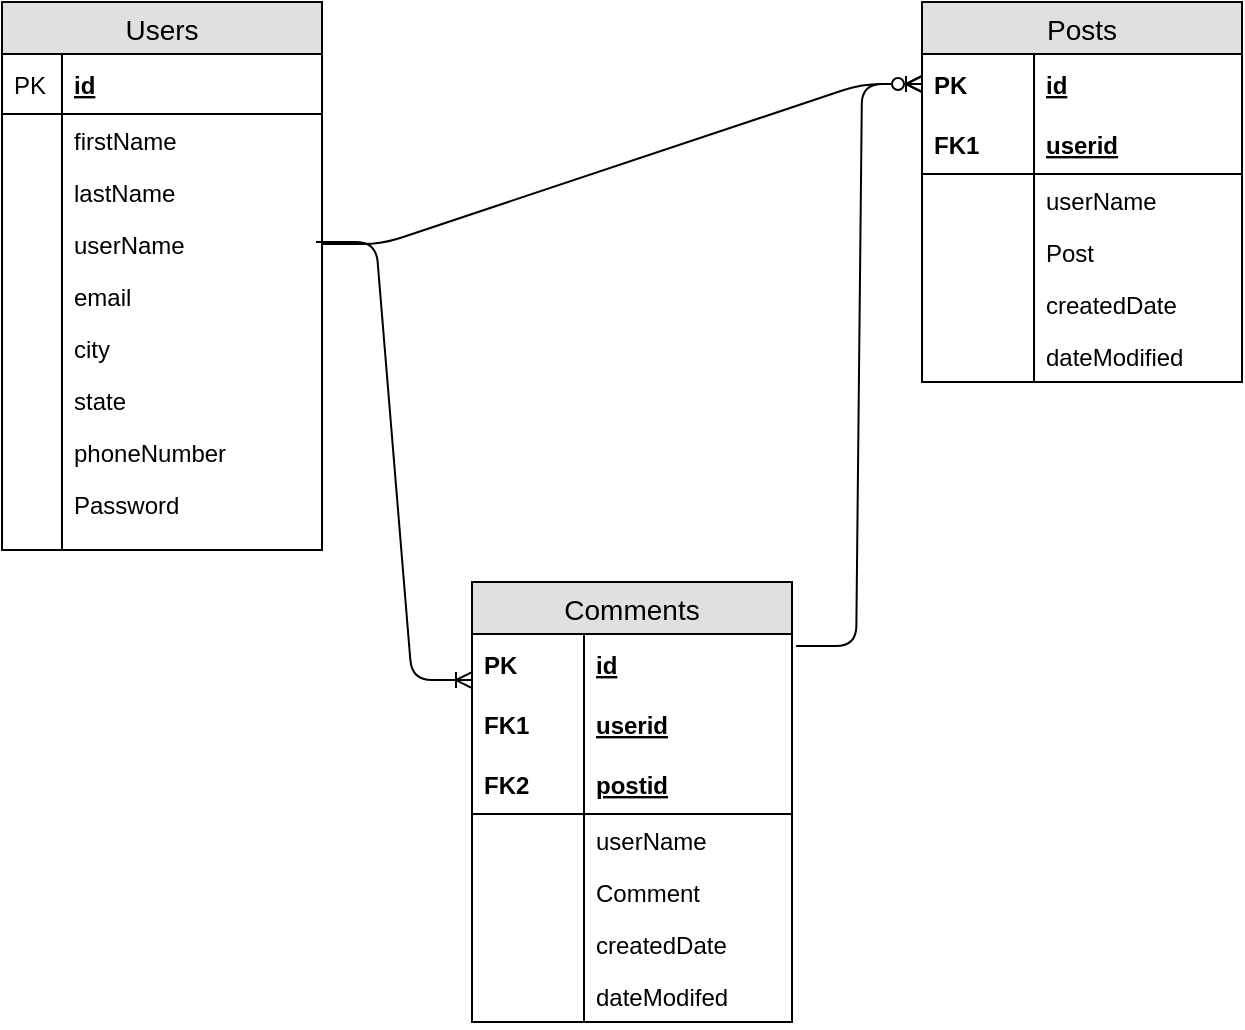 <mxfile version="12.9.3" type="github">
  <diagram id="hesptHQpK7I5NMOxNdJ-" name="Page-1">
    <mxGraphModel dx="780" dy="1570" grid="1" gridSize="10" guides="1" tooltips="1" connect="1" arrows="1" fold="1" page="1" pageScale="1" pageWidth="850" pageHeight="1100" math="0" shadow="0">
      <root>
        <mxCell id="0" />
        <mxCell id="1" parent="0" />
        <mxCell id="-l_yyOlcEPSfnL5-kBwv-1" value="Users" style="swimlane;fontStyle=0;childLayout=stackLayout;horizontal=1;startSize=26;fillColor=#e0e0e0;horizontalStack=0;resizeParent=1;resizeParentMax=0;resizeLast=0;collapsible=1;marginBottom=0;swimlaneFillColor=#ffffff;align=center;fontSize=14;" parent="1" vertex="1">
          <mxGeometry x="30" y="-60" width="160" height="274" as="geometry" />
        </mxCell>
        <mxCell id="-l_yyOlcEPSfnL5-kBwv-2" value="id" style="shape=partialRectangle;top=0;left=0;right=0;bottom=1;align=left;verticalAlign=middle;fillColor=none;spacingLeft=34;spacingRight=4;overflow=hidden;rotatable=0;points=[[0,0.5],[1,0.5]];portConstraint=eastwest;dropTarget=0;fontStyle=5;fontSize=12;" parent="-l_yyOlcEPSfnL5-kBwv-1" vertex="1">
          <mxGeometry y="26" width="160" height="30" as="geometry" />
        </mxCell>
        <mxCell id="-l_yyOlcEPSfnL5-kBwv-3" value="PK" style="shape=partialRectangle;top=0;left=0;bottom=0;fillColor=none;align=left;verticalAlign=middle;spacingLeft=4;spacingRight=4;overflow=hidden;rotatable=0;points=[];portConstraint=eastwest;part=1;fontSize=12;" parent="-l_yyOlcEPSfnL5-kBwv-2" vertex="1" connectable="0">
          <mxGeometry width="30" height="30" as="geometry" />
        </mxCell>
        <mxCell id="-l_yyOlcEPSfnL5-kBwv-4" value="firstName" style="shape=partialRectangle;top=0;left=0;right=0;bottom=0;align=left;verticalAlign=top;fillColor=none;spacingLeft=34;spacingRight=4;overflow=hidden;rotatable=0;points=[[0,0.5],[1,0.5]];portConstraint=eastwest;dropTarget=0;fontSize=12;" parent="-l_yyOlcEPSfnL5-kBwv-1" vertex="1">
          <mxGeometry y="56" width="160" height="26" as="geometry" />
        </mxCell>
        <mxCell id="-l_yyOlcEPSfnL5-kBwv-5" value="" style="shape=partialRectangle;top=0;left=0;bottom=0;fillColor=none;align=left;verticalAlign=top;spacingLeft=4;spacingRight=4;overflow=hidden;rotatable=0;points=[];portConstraint=eastwest;part=1;fontSize=12;" parent="-l_yyOlcEPSfnL5-kBwv-4" vertex="1" connectable="0">
          <mxGeometry width="30" height="26" as="geometry" />
        </mxCell>
        <mxCell id="-l_yyOlcEPSfnL5-kBwv-6" value="lastName" style="shape=partialRectangle;top=0;left=0;right=0;bottom=0;align=left;verticalAlign=top;fillColor=none;spacingLeft=34;spacingRight=4;overflow=hidden;rotatable=0;points=[[0,0.5],[1,0.5]];portConstraint=eastwest;dropTarget=0;fontSize=12;" parent="-l_yyOlcEPSfnL5-kBwv-1" vertex="1">
          <mxGeometry y="82" width="160" height="26" as="geometry" />
        </mxCell>
        <mxCell id="-l_yyOlcEPSfnL5-kBwv-7" value="" style="shape=partialRectangle;top=0;left=0;bottom=0;fillColor=none;align=left;verticalAlign=top;spacingLeft=4;spacingRight=4;overflow=hidden;rotatable=0;points=[];portConstraint=eastwest;part=1;fontSize=12;" parent="-l_yyOlcEPSfnL5-kBwv-6" vertex="1" connectable="0">
          <mxGeometry width="30" height="26" as="geometry" />
        </mxCell>
        <mxCell id="-l_yyOlcEPSfnL5-kBwv-8" value="userName&#xa;&#xa;" style="shape=partialRectangle;top=0;left=0;right=0;bottom=0;align=left;verticalAlign=top;fillColor=none;spacingLeft=34;spacingRight=4;overflow=hidden;rotatable=0;points=[[0,0.5],[1,0.5]];portConstraint=eastwest;dropTarget=0;fontSize=12;" parent="-l_yyOlcEPSfnL5-kBwv-1" vertex="1">
          <mxGeometry y="108" width="160" height="26" as="geometry" />
        </mxCell>
        <mxCell id="-l_yyOlcEPSfnL5-kBwv-9" value="" style="shape=partialRectangle;top=0;left=0;bottom=0;fillColor=none;align=left;verticalAlign=top;spacingLeft=4;spacingRight=4;overflow=hidden;rotatable=0;points=[];portConstraint=eastwest;part=1;fontSize=12;" parent="-l_yyOlcEPSfnL5-kBwv-8" vertex="1" connectable="0">
          <mxGeometry width="30" height="26" as="geometry" />
        </mxCell>
        <mxCell id="-l_yyOlcEPSfnL5-kBwv-23" value="email" style="shape=partialRectangle;top=0;left=0;right=0;bottom=0;align=left;verticalAlign=top;fillColor=none;spacingLeft=34;spacingRight=4;overflow=hidden;rotatable=0;points=[[0,0.5],[1,0.5]];portConstraint=eastwest;dropTarget=0;fontSize=12;" parent="-l_yyOlcEPSfnL5-kBwv-1" vertex="1">
          <mxGeometry y="134" width="160" height="26" as="geometry" />
        </mxCell>
        <mxCell id="-l_yyOlcEPSfnL5-kBwv-24" value="" style="shape=partialRectangle;top=0;left=0;bottom=0;fillColor=none;align=left;verticalAlign=top;spacingLeft=4;spacingRight=4;overflow=hidden;rotatable=0;points=[];portConstraint=eastwest;part=1;fontSize=12;" parent="-l_yyOlcEPSfnL5-kBwv-23" vertex="1" connectable="0">
          <mxGeometry width="30" height="26" as="geometry" />
        </mxCell>
        <mxCell id="-l_yyOlcEPSfnL5-kBwv-25" value="city" style="shape=partialRectangle;top=0;left=0;right=0;bottom=0;align=left;verticalAlign=top;fillColor=none;spacingLeft=34;spacingRight=4;overflow=hidden;rotatable=0;points=[[0,0.5],[1,0.5]];portConstraint=eastwest;dropTarget=0;fontSize=12;" parent="-l_yyOlcEPSfnL5-kBwv-1" vertex="1">
          <mxGeometry y="160" width="160" height="26" as="geometry" />
        </mxCell>
        <mxCell id="-l_yyOlcEPSfnL5-kBwv-26" value="" style="shape=partialRectangle;top=0;left=0;bottom=0;fillColor=none;align=left;verticalAlign=top;spacingLeft=4;spacingRight=4;overflow=hidden;rotatable=0;points=[];portConstraint=eastwest;part=1;fontSize=12;" parent="-l_yyOlcEPSfnL5-kBwv-25" vertex="1" connectable="0">
          <mxGeometry width="30" height="26" as="geometry" />
        </mxCell>
        <mxCell id="-l_yyOlcEPSfnL5-kBwv-27" value="state" style="shape=partialRectangle;top=0;left=0;right=0;bottom=0;align=left;verticalAlign=top;fillColor=none;spacingLeft=34;spacingRight=4;overflow=hidden;rotatable=0;points=[[0,0.5],[1,0.5]];portConstraint=eastwest;dropTarget=0;fontSize=12;" parent="-l_yyOlcEPSfnL5-kBwv-1" vertex="1">
          <mxGeometry y="186" width="160" height="26" as="geometry" />
        </mxCell>
        <mxCell id="-l_yyOlcEPSfnL5-kBwv-28" value="" style="shape=partialRectangle;top=0;left=0;bottom=0;fillColor=none;align=left;verticalAlign=top;spacingLeft=4;spacingRight=4;overflow=hidden;rotatable=0;points=[];portConstraint=eastwest;part=1;fontSize=12;" parent="-l_yyOlcEPSfnL5-kBwv-27" vertex="1" connectable="0">
          <mxGeometry width="30" height="26" as="geometry" />
        </mxCell>
        <mxCell id="-l_yyOlcEPSfnL5-kBwv-29" value="phoneNumber" style="shape=partialRectangle;top=0;left=0;right=0;bottom=0;align=left;verticalAlign=top;fillColor=none;spacingLeft=34;spacingRight=4;overflow=hidden;rotatable=0;points=[[0,0.5],[1,0.5]];portConstraint=eastwest;dropTarget=0;fontSize=12;" parent="-l_yyOlcEPSfnL5-kBwv-1" vertex="1">
          <mxGeometry y="212" width="160" height="26" as="geometry" />
        </mxCell>
        <mxCell id="-l_yyOlcEPSfnL5-kBwv-30" value="" style="shape=partialRectangle;top=0;left=0;bottom=0;fillColor=none;align=left;verticalAlign=top;spacingLeft=4;spacingRight=4;overflow=hidden;rotatable=0;points=[];portConstraint=eastwest;part=1;fontSize=12;" parent="-l_yyOlcEPSfnL5-kBwv-29" vertex="1" connectable="0">
          <mxGeometry width="30" height="26" as="geometry" />
        </mxCell>
        <mxCell id="-l_yyOlcEPSfnL5-kBwv-31" value="Password" style="shape=partialRectangle;top=0;left=0;right=0;bottom=0;align=left;verticalAlign=top;fillColor=none;spacingLeft=34;spacingRight=4;overflow=hidden;rotatable=0;points=[[0,0.5],[1,0.5]];portConstraint=eastwest;dropTarget=0;fontSize=12;" parent="-l_yyOlcEPSfnL5-kBwv-1" vertex="1">
          <mxGeometry y="238" width="160" height="26" as="geometry" />
        </mxCell>
        <mxCell id="-l_yyOlcEPSfnL5-kBwv-32" value="" style="shape=partialRectangle;top=0;left=0;bottom=0;fillColor=none;align=left;verticalAlign=top;spacingLeft=4;spacingRight=4;overflow=hidden;rotatable=0;points=[];portConstraint=eastwest;part=1;fontSize=12;" parent="-l_yyOlcEPSfnL5-kBwv-31" vertex="1" connectable="0">
          <mxGeometry width="30" height="26" as="geometry" />
        </mxCell>
        <mxCell id="-l_yyOlcEPSfnL5-kBwv-10" value="" style="shape=partialRectangle;top=0;left=0;right=0;bottom=0;align=left;verticalAlign=top;fillColor=none;spacingLeft=34;spacingRight=4;overflow=hidden;rotatable=0;points=[[0,0.5],[1,0.5]];portConstraint=eastwest;dropTarget=0;fontSize=12;" parent="-l_yyOlcEPSfnL5-kBwv-1" vertex="1">
          <mxGeometry y="264" width="160" height="10" as="geometry" />
        </mxCell>
        <mxCell id="-l_yyOlcEPSfnL5-kBwv-11" value="" style="shape=partialRectangle;top=0;left=0;bottom=0;fillColor=none;align=left;verticalAlign=top;spacingLeft=4;spacingRight=4;overflow=hidden;rotatable=0;points=[];portConstraint=eastwest;part=1;fontSize=12;" parent="-l_yyOlcEPSfnL5-kBwv-10" vertex="1" connectable="0">
          <mxGeometry width="30" height="10" as="geometry" />
        </mxCell>
        <mxCell id="-l_yyOlcEPSfnL5-kBwv-79" value="" style="edgeStyle=entityRelationEdgeStyle;fontSize=12;html=1;endArrow=ERoneToMany;entryX=0;entryY=0.5;entryDx=0;entryDy=0;" parent="1" source="-l_yyOlcEPSfnL5-kBwv-8" target="-l_yyOlcEPSfnL5-kBwv-34" edge="1">
          <mxGeometry width="100" height="100" relative="1" as="geometry">
            <mxPoint x="200" y="180" as="sourcePoint" />
            <mxPoint x="300" y="80" as="targetPoint" />
          </mxGeometry>
        </mxCell>
        <mxCell id="-l_yyOlcEPSfnL5-kBwv-80" value="" style="edgeStyle=entityRelationEdgeStyle;fontSize=12;html=1;endArrow=ERoneToMany;entryX=0;entryY=0.767;entryDx=0;entryDy=0;entryPerimeter=0;" parent="1" target="-l_yyOlcEPSfnL5-kBwv-51" edge="1">
          <mxGeometry width="100" height="100" relative="1" as="geometry">
            <mxPoint x="187" y="60" as="sourcePoint" />
            <mxPoint x="290" y="120" as="targetPoint" />
          </mxGeometry>
        </mxCell>
        <mxCell id="-l_yyOlcEPSfnL5-kBwv-82" value="" style="edgeStyle=entityRelationEdgeStyle;fontSize=12;html=1;endArrow=ERzeroToMany;endFill=1;exitX=1.013;exitY=0.2;exitDx=0;exitDy=0;exitPerimeter=0;entryX=0;entryY=0.5;entryDx=0;entryDy=0;" parent="1" source="-l_yyOlcEPSfnL5-kBwv-51" target="-l_yyOlcEPSfnL5-kBwv-34" edge="1">
          <mxGeometry width="100" height="100" relative="1" as="geometry">
            <mxPoint x="440" y="260" as="sourcePoint" />
            <mxPoint x="690" y="50" as="targetPoint" />
          </mxGeometry>
        </mxCell>
        <mxCell id="-l_yyOlcEPSfnL5-kBwv-33" value="Posts" style="swimlane;fontStyle=0;childLayout=stackLayout;horizontal=1;startSize=26;fillColor=#e0e0e0;horizontalStack=0;resizeParent=1;resizeParentMax=0;resizeLast=0;collapsible=1;marginBottom=0;swimlaneFillColor=#ffffff;align=center;fontSize=14;" parent="1" vertex="1">
          <mxGeometry x="490" y="-60" width="160" height="190" as="geometry" />
        </mxCell>
        <mxCell id="-l_yyOlcEPSfnL5-kBwv-34" value="id" style="shape=partialRectangle;top=0;left=0;right=0;bottom=0;align=left;verticalAlign=middle;fillColor=none;spacingLeft=60;spacingRight=4;overflow=hidden;rotatable=0;points=[[0,0.5],[1,0.5]];portConstraint=eastwest;dropTarget=0;fontStyle=5;fontSize=12;" parent="-l_yyOlcEPSfnL5-kBwv-33" vertex="1">
          <mxGeometry y="26" width="160" height="30" as="geometry" />
        </mxCell>
        <mxCell id="-l_yyOlcEPSfnL5-kBwv-35" value="PK" style="shape=partialRectangle;fontStyle=1;top=0;left=0;bottom=0;fillColor=none;align=left;verticalAlign=middle;spacingLeft=4;spacingRight=4;overflow=hidden;rotatable=0;points=[];portConstraint=eastwest;part=1;fontSize=12;" parent="-l_yyOlcEPSfnL5-kBwv-34" vertex="1" connectable="0">
          <mxGeometry width="56" height="30" as="geometry" />
        </mxCell>
        <mxCell id="-l_yyOlcEPSfnL5-kBwv-36" value="userid" style="shape=partialRectangle;top=0;left=0;right=0;bottom=1;align=left;verticalAlign=middle;fillColor=none;spacingLeft=60;spacingRight=4;overflow=hidden;rotatable=0;points=[[0,0.5],[1,0.5]];portConstraint=eastwest;dropTarget=0;fontStyle=5;fontSize=12;" parent="-l_yyOlcEPSfnL5-kBwv-33" vertex="1">
          <mxGeometry y="56" width="160" height="30" as="geometry" />
        </mxCell>
        <mxCell id="-l_yyOlcEPSfnL5-kBwv-37" value="FK1" style="shape=partialRectangle;fontStyle=1;top=0;left=0;bottom=0;fillColor=none;align=left;verticalAlign=middle;spacingLeft=4;spacingRight=4;overflow=hidden;rotatable=0;points=[];portConstraint=eastwest;part=1;fontSize=12;" parent="-l_yyOlcEPSfnL5-kBwv-36" vertex="1" connectable="0">
          <mxGeometry width="56" height="30" as="geometry" />
        </mxCell>
        <mxCell id="-l_yyOlcEPSfnL5-kBwv-38" value="userName" style="shape=partialRectangle;top=0;left=0;right=0;bottom=0;align=left;verticalAlign=top;fillColor=none;spacingLeft=60;spacingRight=4;overflow=hidden;rotatable=0;points=[[0,0.5],[1,0.5]];portConstraint=eastwest;dropTarget=0;fontSize=12;" parent="-l_yyOlcEPSfnL5-kBwv-33" vertex="1">
          <mxGeometry y="86" width="160" height="26" as="geometry" />
        </mxCell>
        <mxCell id="-l_yyOlcEPSfnL5-kBwv-39" value="" style="shape=partialRectangle;top=0;left=0;bottom=0;fillColor=none;align=left;verticalAlign=top;spacingLeft=4;spacingRight=4;overflow=hidden;rotatable=0;points=[];portConstraint=eastwest;part=1;fontSize=12;" parent="-l_yyOlcEPSfnL5-kBwv-38" vertex="1" connectable="0">
          <mxGeometry width="56" height="26" as="geometry" />
        </mxCell>
        <mxCell id="-l_yyOlcEPSfnL5-kBwv-44" value="Post" style="shape=partialRectangle;top=0;left=0;right=0;bottom=0;align=left;verticalAlign=top;fillColor=none;spacingLeft=60;spacingRight=4;overflow=hidden;rotatable=0;points=[[0,0.5],[1,0.5]];portConstraint=eastwest;dropTarget=0;fontSize=12;" parent="-l_yyOlcEPSfnL5-kBwv-33" vertex="1">
          <mxGeometry y="112" width="160" height="26" as="geometry" />
        </mxCell>
        <mxCell id="-l_yyOlcEPSfnL5-kBwv-45" value="" style="shape=partialRectangle;fontStyle=1;top=0;left=0;bottom=0;fillColor=none;align=left;verticalAlign=top;spacingLeft=4;spacingRight=4;overflow=hidden;rotatable=0;points=[];portConstraint=eastwest;part=1;fontSize=12;" parent="-l_yyOlcEPSfnL5-kBwv-44" vertex="1" connectable="0">
          <mxGeometry width="56" height="26" as="geometry" />
        </mxCell>
        <mxCell id="-l_yyOlcEPSfnL5-kBwv-46" value="createdDate" style="shape=partialRectangle;top=0;left=0;right=0;bottom=0;align=left;verticalAlign=top;fillColor=none;spacingLeft=60;spacingRight=4;overflow=hidden;rotatable=0;points=[[0,0.5],[1,0.5]];portConstraint=eastwest;dropTarget=0;fontSize=12;" parent="-l_yyOlcEPSfnL5-kBwv-33" vertex="1">
          <mxGeometry y="138" width="160" height="26" as="geometry" />
        </mxCell>
        <mxCell id="-l_yyOlcEPSfnL5-kBwv-47" value="" style="shape=partialRectangle;fontStyle=1;top=0;left=0;bottom=0;fillColor=none;align=left;verticalAlign=top;spacingLeft=4;spacingRight=4;overflow=hidden;rotatable=0;points=[];portConstraint=eastwest;part=1;fontSize=12;" parent="-l_yyOlcEPSfnL5-kBwv-46" vertex="1" connectable="0">
          <mxGeometry width="56" height="26" as="geometry" />
        </mxCell>
        <mxCell id="-l_yyOlcEPSfnL5-kBwv-48" value="dateModified" style="shape=partialRectangle;top=0;left=0;right=0;bottom=0;align=left;verticalAlign=top;fillColor=none;spacingLeft=60;spacingRight=4;overflow=hidden;rotatable=0;points=[[0,0.5],[1,0.5]];portConstraint=eastwest;dropTarget=0;fontSize=12;" parent="-l_yyOlcEPSfnL5-kBwv-33" vertex="1">
          <mxGeometry y="164" width="160" height="26" as="geometry" />
        </mxCell>
        <mxCell id="-l_yyOlcEPSfnL5-kBwv-49" value="" style="shape=partialRectangle;fontStyle=1;top=0;left=0;bottom=0;fillColor=none;align=left;verticalAlign=top;spacingLeft=4;spacingRight=4;overflow=hidden;rotatable=0;points=[];portConstraint=eastwest;part=1;fontSize=12;" parent="-l_yyOlcEPSfnL5-kBwv-48" vertex="1" connectable="0">
          <mxGeometry width="56" height="26" as="geometry" />
        </mxCell>
        <mxCell id="-l_yyOlcEPSfnL5-kBwv-50" value="Comments" style="swimlane;fontStyle=0;childLayout=stackLayout;horizontal=1;startSize=26;fillColor=#e0e0e0;horizontalStack=0;resizeParent=1;resizeParentMax=0;resizeLast=0;collapsible=1;marginBottom=0;swimlaneFillColor=#ffffff;align=center;fontSize=14;" parent="1" vertex="1">
          <mxGeometry x="265" y="230" width="160" height="220" as="geometry" />
        </mxCell>
        <mxCell id="-l_yyOlcEPSfnL5-kBwv-51" value="id" style="shape=partialRectangle;top=0;left=0;right=0;bottom=0;align=left;verticalAlign=middle;fillColor=none;spacingLeft=60;spacingRight=4;overflow=hidden;rotatable=0;points=[[0,0.5],[1,0.5]];portConstraint=eastwest;dropTarget=0;fontStyle=5;fontSize=12;" parent="-l_yyOlcEPSfnL5-kBwv-50" vertex="1">
          <mxGeometry y="26" width="160" height="30" as="geometry" />
        </mxCell>
        <mxCell id="-l_yyOlcEPSfnL5-kBwv-52" value="PK" style="shape=partialRectangle;fontStyle=1;top=0;left=0;bottom=0;fillColor=none;align=left;verticalAlign=middle;spacingLeft=4;spacingRight=4;overflow=hidden;rotatable=0;points=[];portConstraint=eastwest;part=1;fontSize=12;" parent="-l_yyOlcEPSfnL5-kBwv-51" vertex="1" connectable="0">
          <mxGeometry width="56" height="30" as="geometry" />
        </mxCell>
        <mxCell id="-l_yyOlcEPSfnL5-kBwv-71" value="userid" style="shape=partialRectangle;top=0;left=0;right=0;bottom=0;align=left;verticalAlign=middle;fillColor=none;spacingLeft=60;spacingRight=4;overflow=hidden;rotatable=0;points=[[0,0.5],[1,0.5]];portConstraint=eastwest;dropTarget=0;fontStyle=5;fontSize=12;" parent="-l_yyOlcEPSfnL5-kBwv-50" vertex="1">
          <mxGeometry y="56" width="160" height="30" as="geometry" />
        </mxCell>
        <mxCell id="-l_yyOlcEPSfnL5-kBwv-72" value="FK1" style="shape=partialRectangle;fontStyle=1;top=0;left=0;bottom=0;fillColor=none;align=left;verticalAlign=middle;spacingLeft=4;spacingRight=4;overflow=hidden;rotatable=0;points=[];portConstraint=eastwest;part=1;fontSize=12;" parent="-l_yyOlcEPSfnL5-kBwv-71" vertex="1" connectable="0">
          <mxGeometry width="56" height="30" as="geometry" />
        </mxCell>
        <mxCell id="-l_yyOlcEPSfnL5-kBwv-53" value="postid" style="shape=partialRectangle;top=0;left=0;right=0;bottom=1;align=left;verticalAlign=middle;fillColor=none;spacingLeft=60;spacingRight=4;overflow=hidden;rotatable=0;points=[[0,0.5],[1,0.5]];portConstraint=eastwest;dropTarget=0;fontStyle=5;fontSize=12;" parent="-l_yyOlcEPSfnL5-kBwv-50" vertex="1">
          <mxGeometry y="86" width="160" height="30" as="geometry" />
        </mxCell>
        <mxCell id="-l_yyOlcEPSfnL5-kBwv-54" value="FK2" style="shape=partialRectangle;fontStyle=1;top=0;left=0;bottom=0;fillColor=none;align=left;verticalAlign=middle;spacingLeft=4;spacingRight=4;overflow=hidden;rotatable=0;points=[];portConstraint=eastwest;part=1;fontSize=12;" parent="-l_yyOlcEPSfnL5-kBwv-53" vertex="1" connectable="0">
          <mxGeometry width="56" height="30" as="geometry" />
        </mxCell>
        <mxCell id="-l_yyOlcEPSfnL5-kBwv-73" value="userName" style="shape=partialRectangle;top=0;left=0;right=0;bottom=0;align=left;verticalAlign=top;fillColor=none;spacingLeft=60;spacingRight=4;overflow=hidden;rotatable=0;points=[[0,0.5],[1,0.5]];portConstraint=eastwest;dropTarget=0;fontSize=12;" parent="-l_yyOlcEPSfnL5-kBwv-50" vertex="1">
          <mxGeometry y="116" width="160" height="26" as="geometry" />
        </mxCell>
        <mxCell id="-l_yyOlcEPSfnL5-kBwv-74" value="" style="shape=partialRectangle;fontStyle=1;top=0;left=0;bottom=0;fillColor=none;align=left;verticalAlign=top;spacingLeft=4;spacingRight=4;overflow=hidden;rotatable=0;points=[];portConstraint=eastwest;part=1;fontSize=12;" parent="-l_yyOlcEPSfnL5-kBwv-73" vertex="1" connectable="0">
          <mxGeometry width="56" height="26" as="geometry" />
        </mxCell>
        <mxCell id="-l_yyOlcEPSfnL5-kBwv-55" value="Comment" style="shape=partialRectangle;top=0;left=0;right=0;bottom=0;align=left;verticalAlign=top;fillColor=none;spacingLeft=60;spacingRight=4;overflow=hidden;rotatable=0;points=[[0,0.5],[1,0.5]];portConstraint=eastwest;dropTarget=0;fontSize=12;" parent="-l_yyOlcEPSfnL5-kBwv-50" vertex="1">
          <mxGeometry y="142" width="160" height="26" as="geometry" />
        </mxCell>
        <mxCell id="-l_yyOlcEPSfnL5-kBwv-56" value="" style="shape=partialRectangle;top=0;left=0;bottom=0;fillColor=none;align=left;verticalAlign=top;spacingLeft=4;spacingRight=4;overflow=hidden;rotatable=0;points=[];portConstraint=eastwest;part=1;fontSize=12;" parent="-l_yyOlcEPSfnL5-kBwv-55" vertex="1" connectable="0">
          <mxGeometry width="56" height="26" as="geometry" />
        </mxCell>
        <mxCell id="-l_yyOlcEPSfnL5-kBwv-75" value="createdDate" style="shape=partialRectangle;top=0;left=0;right=0;bottom=0;align=left;verticalAlign=top;fillColor=none;spacingLeft=60;spacingRight=4;overflow=hidden;rotatable=0;points=[[0,0.5],[1,0.5]];portConstraint=eastwest;dropTarget=0;fontSize=12;" parent="-l_yyOlcEPSfnL5-kBwv-50" vertex="1">
          <mxGeometry y="168" width="160" height="26" as="geometry" />
        </mxCell>
        <mxCell id="-l_yyOlcEPSfnL5-kBwv-76" value="" style="shape=partialRectangle;fontStyle=1;top=0;left=0;bottom=0;fillColor=none;align=left;verticalAlign=top;spacingLeft=4;spacingRight=4;overflow=hidden;rotatable=0;points=[];portConstraint=eastwest;part=1;fontSize=12;" parent="-l_yyOlcEPSfnL5-kBwv-75" vertex="1" connectable="0">
          <mxGeometry width="56" height="26" as="geometry" />
        </mxCell>
        <mxCell id="-l_yyOlcEPSfnL5-kBwv-77" value="dateModifed" style="shape=partialRectangle;top=0;left=0;right=0;bottom=0;align=left;verticalAlign=top;fillColor=none;spacingLeft=60;spacingRight=4;overflow=hidden;rotatable=0;points=[[0,0.5],[1,0.5]];portConstraint=eastwest;dropTarget=0;fontSize=12;" parent="-l_yyOlcEPSfnL5-kBwv-50" vertex="1">
          <mxGeometry y="194" width="160" height="26" as="geometry" />
        </mxCell>
        <mxCell id="-l_yyOlcEPSfnL5-kBwv-78" value="" style="shape=partialRectangle;fontStyle=1;top=0;left=0;bottom=0;fillColor=none;align=left;verticalAlign=top;spacingLeft=4;spacingRight=4;overflow=hidden;rotatable=0;points=[];portConstraint=eastwest;part=1;fontSize=12;" parent="-l_yyOlcEPSfnL5-kBwv-77" vertex="1" connectable="0">
          <mxGeometry width="56" height="26" as="geometry" />
        </mxCell>
      </root>
    </mxGraphModel>
  </diagram>
</mxfile>
